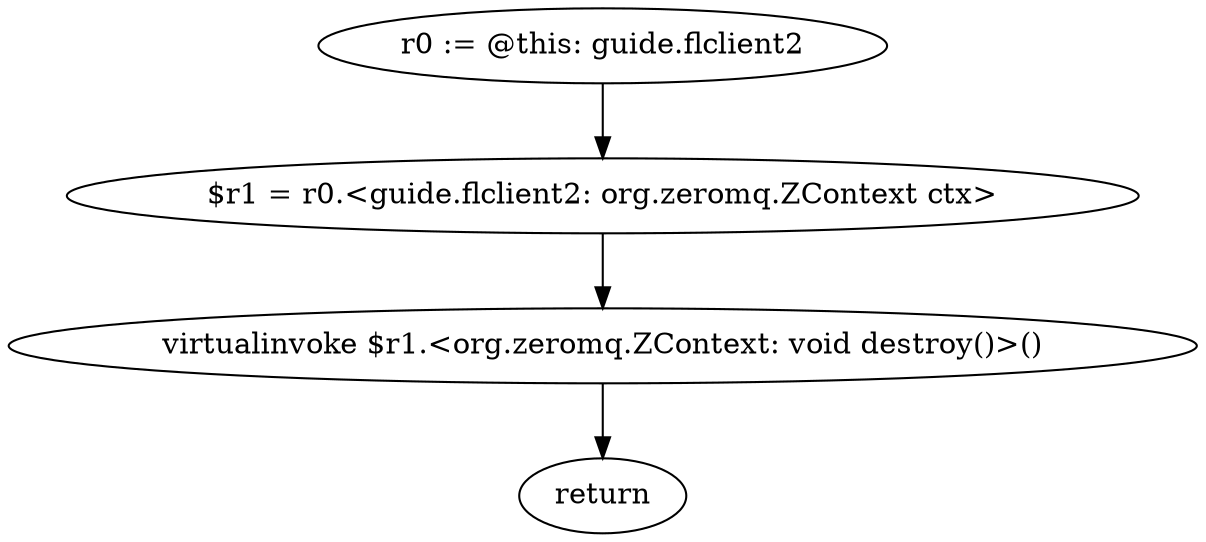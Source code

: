 digraph "unitGraph" {
    "r0 := @this: guide.flclient2"
    "$r1 = r0.<guide.flclient2: org.zeromq.ZContext ctx>"
    "virtualinvoke $r1.<org.zeromq.ZContext: void destroy()>()"
    "return"
    "r0 := @this: guide.flclient2"->"$r1 = r0.<guide.flclient2: org.zeromq.ZContext ctx>";
    "$r1 = r0.<guide.flclient2: org.zeromq.ZContext ctx>"->"virtualinvoke $r1.<org.zeromq.ZContext: void destroy()>()";
    "virtualinvoke $r1.<org.zeromq.ZContext: void destroy()>()"->"return";
}
